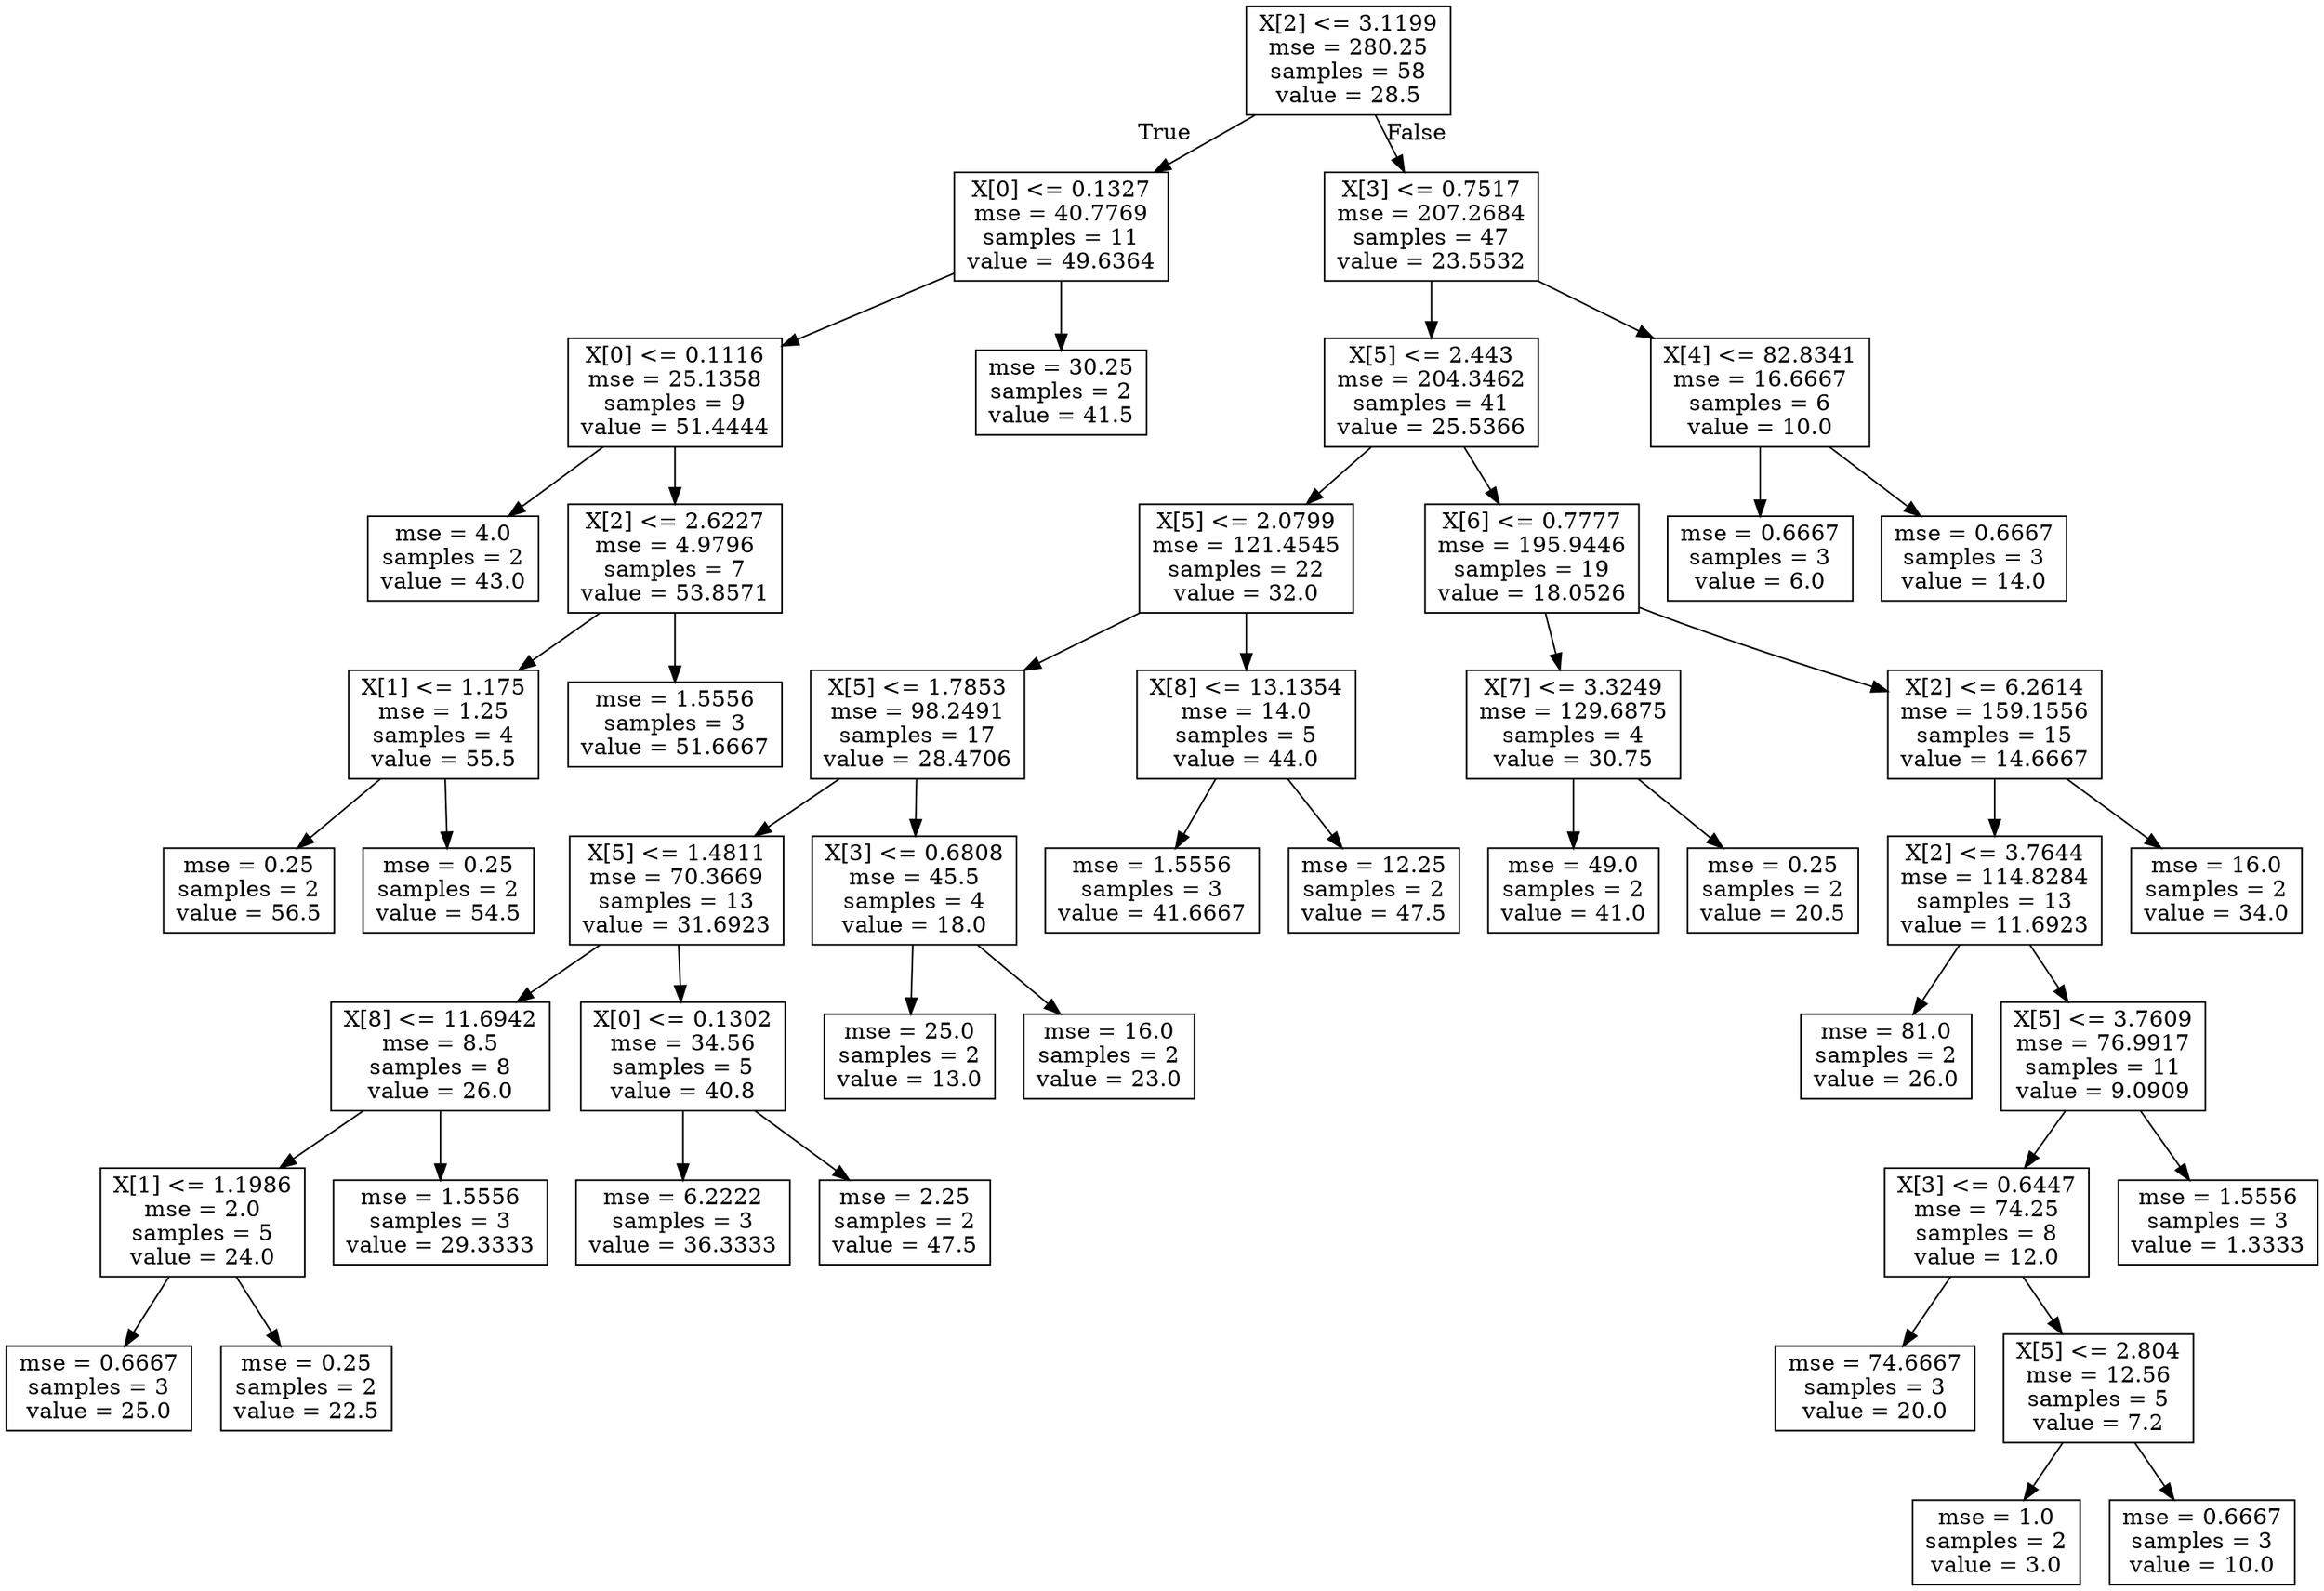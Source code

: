 digraph Tree {
node [shape=box] ;
0 [label="X[2] <= 3.1199\nmse = 280.25\nsamples = 58\nvalue = 28.5"] ;
1 [label="X[0] <= 0.1327\nmse = 40.7769\nsamples = 11\nvalue = 49.6364"] ;
0 -> 1 [labeldistance=2.5, labelangle=45, headlabel="True"] ;
2 [label="X[0] <= 0.1116\nmse = 25.1358\nsamples = 9\nvalue = 51.4444"] ;
1 -> 2 ;
3 [label="mse = 4.0\nsamples = 2\nvalue = 43.0"] ;
2 -> 3 ;
4 [label="X[2] <= 2.6227\nmse = 4.9796\nsamples = 7\nvalue = 53.8571"] ;
2 -> 4 ;
5 [label="X[1] <= 1.175\nmse = 1.25\nsamples = 4\nvalue = 55.5"] ;
4 -> 5 ;
6 [label="mse = 0.25\nsamples = 2\nvalue = 56.5"] ;
5 -> 6 ;
7 [label="mse = 0.25\nsamples = 2\nvalue = 54.5"] ;
5 -> 7 ;
8 [label="mse = 1.5556\nsamples = 3\nvalue = 51.6667"] ;
4 -> 8 ;
9 [label="mse = 30.25\nsamples = 2\nvalue = 41.5"] ;
1 -> 9 ;
10 [label="X[3] <= 0.7517\nmse = 207.2684\nsamples = 47\nvalue = 23.5532"] ;
0 -> 10 [labeldistance=2.5, labelangle=-45, headlabel="False"] ;
11 [label="X[5] <= 2.443\nmse = 204.3462\nsamples = 41\nvalue = 25.5366"] ;
10 -> 11 ;
12 [label="X[5] <= 2.0799\nmse = 121.4545\nsamples = 22\nvalue = 32.0"] ;
11 -> 12 ;
13 [label="X[5] <= 1.7853\nmse = 98.2491\nsamples = 17\nvalue = 28.4706"] ;
12 -> 13 ;
14 [label="X[5] <= 1.4811\nmse = 70.3669\nsamples = 13\nvalue = 31.6923"] ;
13 -> 14 ;
15 [label="X[8] <= 11.6942\nmse = 8.5\nsamples = 8\nvalue = 26.0"] ;
14 -> 15 ;
16 [label="X[1] <= 1.1986\nmse = 2.0\nsamples = 5\nvalue = 24.0"] ;
15 -> 16 ;
17 [label="mse = 0.6667\nsamples = 3\nvalue = 25.0"] ;
16 -> 17 ;
18 [label="mse = 0.25\nsamples = 2\nvalue = 22.5"] ;
16 -> 18 ;
19 [label="mse = 1.5556\nsamples = 3\nvalue = 29.3333"] ;
15 -> 19 ;
20 [label="X[0] <= 0.1302\nmse = 34.56\nsamples = 5\nvalue = 40.8"] ;
14 -> 20 ;
21 [label="mse = 6.2222\nsamples = 3\nvalue = 36.3333"] ;
20 -> 21 ;
22 [label="mse = 2.25\nsamples = 2\nvalue = 47.5"] ;
20 -> 22 ;
23 [label="X[3] <= 0.6808\nmse = 45.5\nsamples = 4\nvalue = 18.0"] ;
13 -> 23 ;
24 [label="mse = 25.0\nsamples = 2\nvalue = 13.0"] ;
23 -> 24 ;
25 [label="mse = 16.0\nsamples = 2\nvalue = 23.0"] ;
23 -> 25 ;
26 [label="X[8] <= 13.1354\nmse = 14.0\nsamples = 5\nvalue = 44.0"] ;
12 -> 26 ;
27 [label="mse = 1.5556\nsamples = 3\nvalue = 41.6667"] ;
26 -> 27 ;
28 [label="mse = 12.25\nsamples = 2\nvalue = 47.5"] ;
26 -> 28 ;
29 [label="X[6] <= 0.7777\nmse = 195.9446\nsamples = 19\nvalue = 18.0526"] ;
11 -> 29 ;
30 [label="X[7] <= 3.3249\nmse = 129.6875\nsamples = 4\nvalue = 30.75"] ;
29 -> 30 ;
31 [label="mse = 49.0\nsamples = 2\nvalue = 41.0"] ;
30 -> 31 ;
32 [label="mse = 0.25\nsamples = 2\nvalue = 20.5"] ;
30 -> 32 ;
33 [label="X[2] <= 6.2614\nmse = 159.1556\nsamples = 15\nvalue = 14.6667"] ;
29 -> 33 ;
34 [label="X[2] <= 3.7644\nmse = 114.8284\nsamples = 13\nvalue = 11.6923"] ;
33 -> 34 ;
35 [label="mse = 81.0\nsamples = 2\nvalue = 26.0"] ;
34 -> 35 ;
36 [label="X[5] <= 3.7609\nmse = 76.9917\nsamples = 11\nvalue = 9.0909"] ;
34 -> 36 ;
37 [label="X[3] <= 0.6447\nmse = 74.25\nsamples = 8\nvalue = 12.0"] ;
36 -> 37 ;
38 [label="mse = 74.6667\nsamples = 3\nvalue = 20.0"] ;
37 -> 38 ;
39 [label="X[5] <= 2.804\nmse = 12.56\nsamples = 5\nvalue = 7.2"] ;
37 -> 39 ;
40 [label="mse = 1.0\nsamples = 2\nvalue = 3.0"] ;
39 -> 40 ;
41 [label="mse = 0.6667\nsamples = 3\nvalue = 10.0"] ;
39 -> 41 ;
42 [label="mse = 1.5556\nsamples = 3\nvalue = 1.3333"] ;
36 -> 42 ;
43 [label="mse = 16.0\nsamples = 2\nvalue = 34.0"] ;
33 -> 43 ;
44 [label="X[4] <= 82.8341\nmse = 16.6667\nsamples = 6\nvalue = 10.0"] ;
10 -> 44 ;
45 [label="mse = 0.6667\nsamples = 3\nvalue = 6.0"] ;
44 -> 45 ;
46 [label="mse = 0.6667\nsamples = 3\nvalue = 14.0"] ;
44 -> 46 ;
}